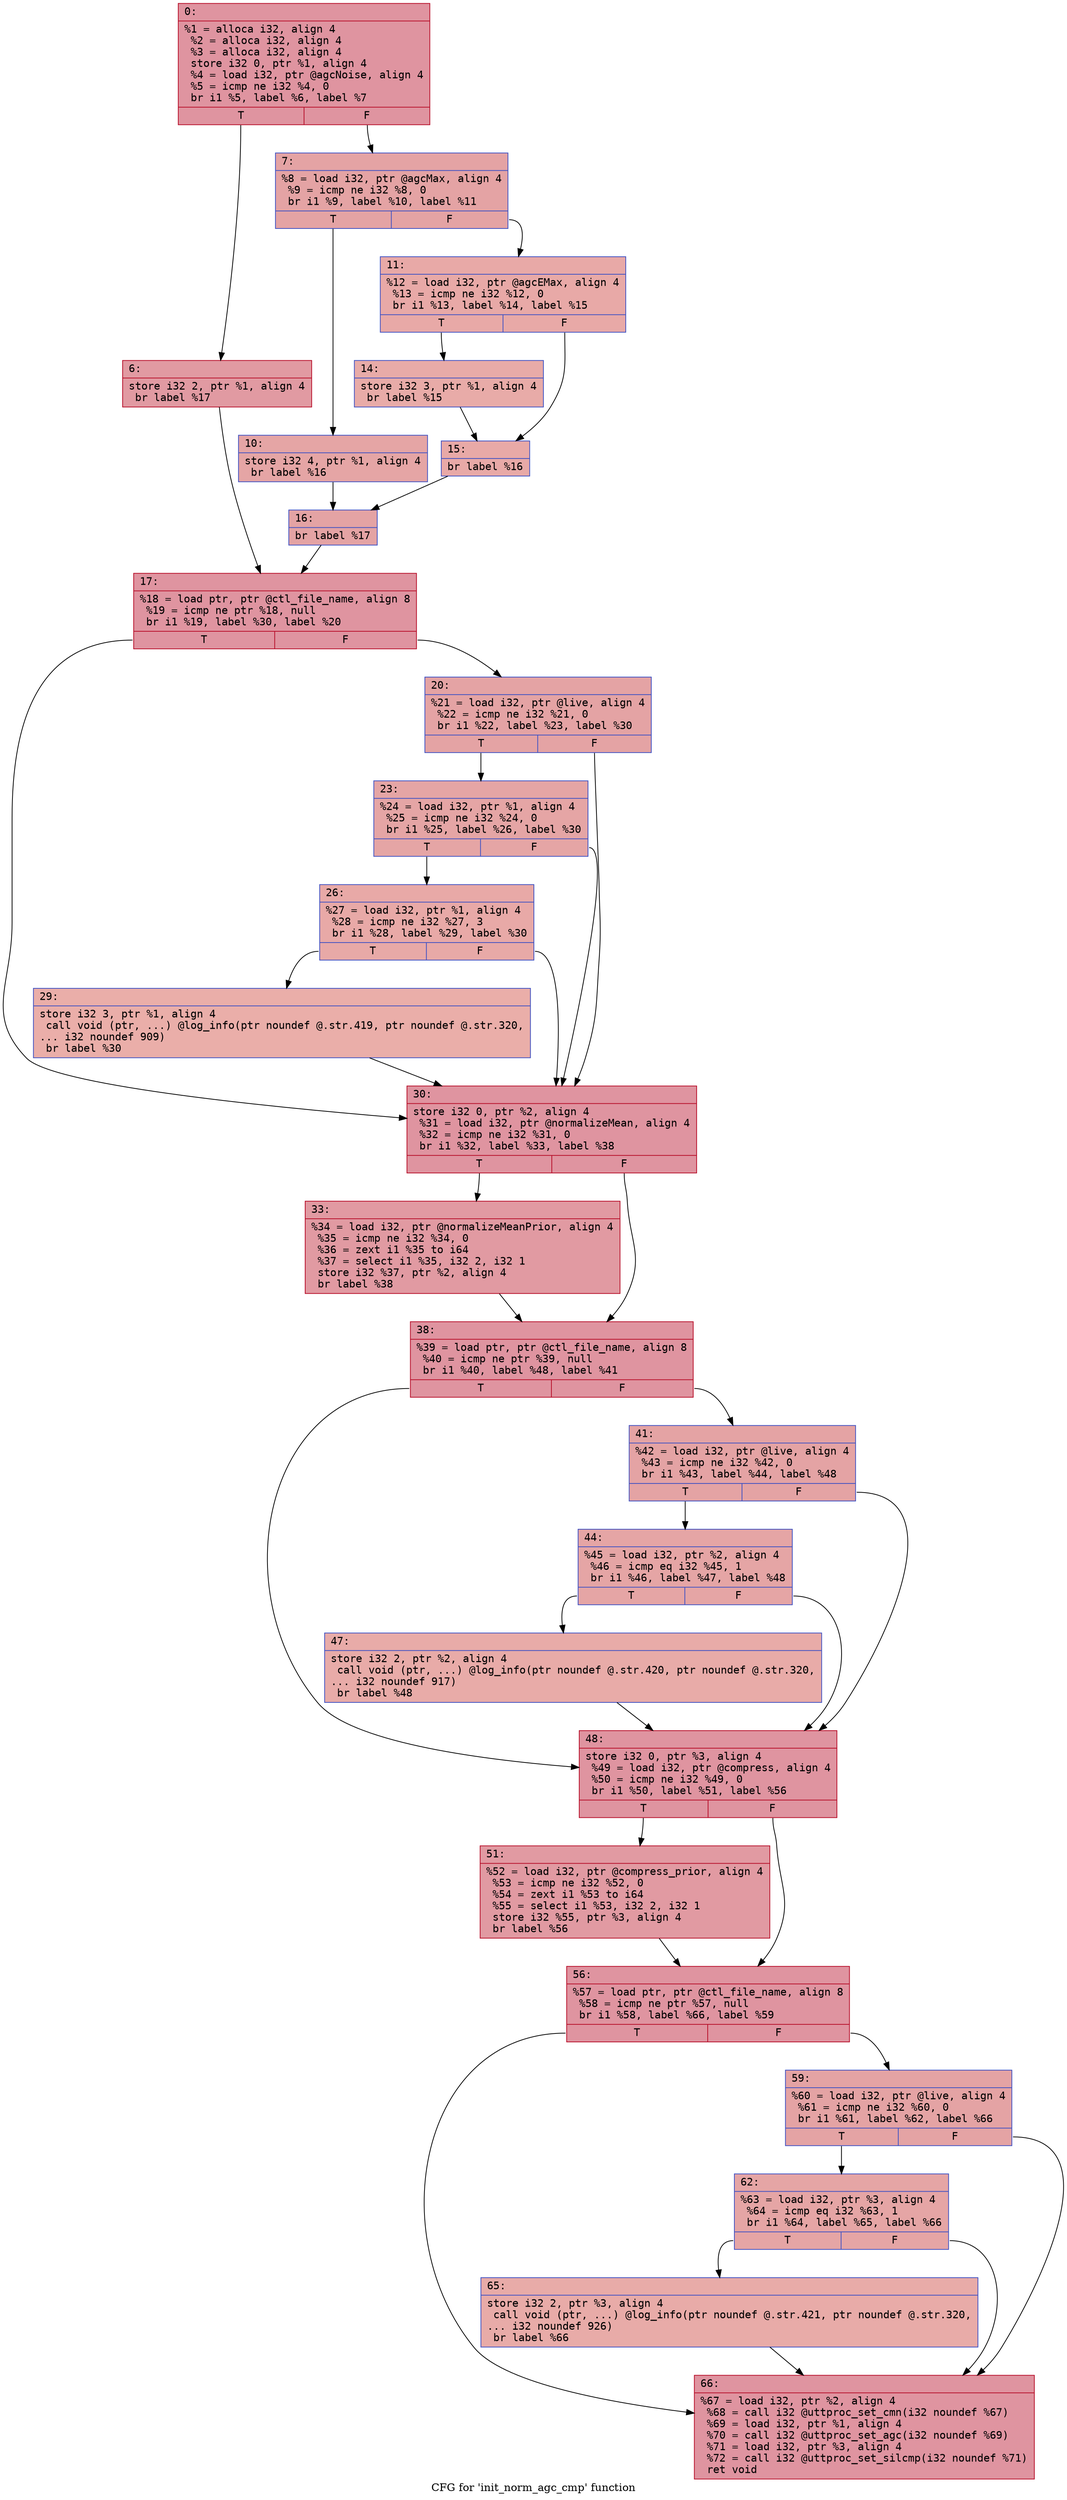 digraph "CFG for 'init_norm_agc_cmp' function" {
	label="CFG for 'init_norm_agc_cmp' function";

	Node0x6000031e4d20 [shape=record,color="#b70d28ff", style=filled, fillcolor="#b70d2870" fontname="Courier",label="{0:\l|  %1 = alloca i32, align 4\l  %2 = alloca i32, align 4\l  %3 = alloca i32, align 4\l  store i32 0, ptr %1, align 4\l  %4 = load i32, ptr @agcNoise, align 4\l  %5 = icmp ne i32 %4, 0\l  br i1 %5, label %6, label %7\l|{<s0>T|<s1>F}}"];
	Node0x6000031e4d20:s0 -> Node0x6000031e4d70[tooltip="0 -> 6\nProbability 62.50%" ];
	Node0x6000031e4d20:s1 -> Node0x6000031e4dc0[tooltip="0 -> 7\nProbability 37.50%" ];
	Node0x6000031e4d70 [shape=record,color="#b70d28ff", style=filled, fillcolor="#bb1b2c70" fontname="Courier",label="{6:\l|  store i32 2, ptr %1, align 4\l  br label %17\l}"];
	Node0x6000031e4d70 -> Node0x6000031e4fa0[tooltip="6 -> 17\nProbability 100.00%" ];
	Node0x6000031e4dc0 [shape=record,color="#3d50c3ff", style=filled, fillcolor="#c32e3170" fontname="Courier",label="{7:\l|  %8 = load i32, ptr @agcMax, align 4\l  %9 = icmp ne i32 %8, 0\l  br i1 %9, label %10, label %11\l|{<s0>T|<s1>F}}"];
	Node0x6000031e4dc0:s0 -> Node0x6000031e4e10[tooltip="7 -> 10\nProbability 62.50%" ];
	Node0x6000031e4dc0:s1 -> Node0x6000031e4e60[tooltip="7 -> 11\nProbability 37.50%" ];
	Node0x6000031e4e10 [shape=record,color="#3d50c3ff", style=filled, fillcolor="#c5333470" fontname="Courier",label="{10:\l|  store i32 4, ptr %1, align 4\l  br label %16\l}"];
	Node0x6000031e4e10 -> Node0x6000031e4f50[tooltip="10 -> 16\nProbability 100.00%" ];
	Node0x6000031e4e60 [shape=record,color="#3d50c3ff", style=filled, fillcolor="#ca3b3770" fontname="Courier",label="{11:\l|  %12 = load i32, ptr @agcEMax, align 4\l  %13 = icmp ne i32 %12, 0\l  br i1 %13, label %14, label %15\l|{<s0>T|<s1>F}}"];
	Node0x6000031e4e60:s0 -> Node0x6000031e4eb0[tooltip="11 -> 14\nProbability 62.50%" ];
	Node0x6000031e4e60:s1 -> Node0x6000031e4f00[tooltip="11 -> 15\nProbability 37.50%" ];
	Node0x6000031e4eb0 [shape=record,color="#3d50c3ff", style=filled, fillcolor="#cc403a70" fontname="Courier",label="{14:\l|  store i32 3, ptr %1, align 4\l  br label %15\l}"];
	Node0x6000031e4eb0 -> Node0x6000031e4f00[tooltip="14 -> 15\nProbability 100.00%" ];
	Node0x6000031e4f00 [shape=record,color="#3d50c3ff", style=filled, fillcolor="#ca3b3770" fontname="Courier",label="{15:\l|  br label %16\l}"];
	Node0x6000031e4f00 -> Node0x6000031e4f50[tooltip="15 -> 16\nProbability 100.00%" ];
	Node0x6000031e4f50 [shape=record,color="#3d50c3ff", style=filled, fillcolor="#c32e3170" fontname="Courier",label="{16:\l|  br label %17\l}"];
	Node0x6000031e4f50 -> Node0x6000031e4fa0[tooltip="16 -> 17\nProbability 100.00%" ];
	Node0x6000031e4fa0 [shape=record,color="#b70d28ff", style=filled, fillcolor="#b70d2870" fontname="Courier",label="{17:\l|  %18 = load ptr, ptr @ctl_file_name, align 8\l  %19 = icmp ne ptr %18, null\l  br i1 %19, label %30, label %20\l|{<s0>T|<s1>F}}"];
	Node0x6000031e4fa0:s0 -> Node0x6000031e5130[tooltip="17 -> 30\nProbability 62.50%" ];
	Node0x6000031e4fa0:s1 -> Node0x6000031e4ff0[tooltip="17 -> 20\nProbability 37.50%" ];
	Node0x6000031e4ff0 [shape=record,color="#3d50c3ff", style=filled, fillcolor="#c32e3170" fontname="Courier",label="{20:\l|  %21 = load i32, ptr @live, align 4\l  %22 = icmp ne i32 %21, 0\l  br i1 %22, label %23, label %30\l|{<s0>T|<s1>F}}"];
	Node0x6000031e4ff0:s0 -> Node0x6000031e5040[tooltip="20 -> 23\nProbability 62.50%" ];
	Node0x6000031e4ff0:s1 -> Node0x6000031e5130[tooltip="20 -> 30\nProbability 37.50%" ];
	Node0x6000031e5040 [shape=record,color="#3d50c3ff", style=filled, fillcolor="#c5333470" fontname="Courier",label="{23:\l|  %24 = load i32, ptr %1, align 4\l  %25 = icmp ne i32 %24, 0\l  br i1 %25, label %26, label %30\l|{<s0>T|<s1>F}}"];
	Node0x6000031e5040:s0 -> Node0x6000031e5090[tooltip="23 -> 26\nProbability 62.50%" ];
	Node0x6000031e5040:s1 -> Node0x6000031e5130[tooltip="23 -> 30\nProbability 37.50%" ];
	Node0x6000031e5090 [shape=record,color="#3d50c3ff", style=filled, fillcolor="#ca3b3770" fontname="Courier",label="{26:\l|  %27 = load i32, ptr %1, align 4\l  %28 = icmp ne i32 %27, 3\l  br i1 %28, label %29, label %30\l|{<s0>T|<s1>F}}"];
	Node0x6000031e5090:s0 -> Node0x6000031e50e0[tooltip="26 -> 29\nProbability 50.00%" ];
	Node0x6000031e5090:s1 -> Node0x6000031e5130[tooltip="26 -> 30\nProbability 50.00%" ];
	Node0x6000031e50e0 [shape=record,color="#3d50c3ff", style=filled, fillcolor="#d0473d70" fontname="Courier",label="{29:\l|  store i32 3, ptr %1, align 4\l  call void (ptr, ...) @log_info(ptr noundef @.str.419, ptr noundef @.str.320,\l... i32 noundef 909)\l  br label %30\l}"];
	Node0x6000031e50e0 -> Node0x6000031e5130[tooltip="29 -> 30\nProbability 100.00%" ];
	Node0x6000031e5130 [shape=record,color="#b70d28ff", style=filled, fillcolor="#b70d2870" fontname="Courier",label="{30:\l|  store i32 0, ptr %2, align 4\l  %31 = load i32, ptr @normalizeMean, align 4\l  %32 = icmp ne i32 %31, 0\l  br i1 %32, label %33, label %38\l|{<s0>T|<s1>F}}"];
	Node0x6000031e5130:s0 -> Node0x6000031e5180[tooltip="30 -> 33\nProbability 62.50%" ];
	Node0x6000031e5130:s1 -> Node0x6000031e51d0[tooltip="30 -> 38\nProbability 37.50%" ];
	Node0x6000031e5180 [shape=record,color="#b70d28ff", style=filled, fillcolor="#bb1b2c70" fontname="Courier",label="{33:\l|  %34 = load i32, ptr @normalizeMeanPrior, align 4\l  %35 = icmp ne i32 %34, 0\l  %36 = zext i1 %35 to i64\l  %37 = select i1 %35, i32 2, i32 1\l  store i32 %37, ptr %2, align 4\l  br label %38\l}"];
	Node0x6000031e5180 -> Node0x6000031e51d0[tooltip="33 -> 38\nProbability 100.00%" ];
	Node0x6000031e51d0 [shape=record,color="#b70d28ff", style=filled, fillcolor="#b70d2870" fontname="Courier",label="{38:\l|  %39 = load ptr, ptr @ctl_file_name, align 8\l  %40 = icmp ne ptr %39, null\l  br i1 %40, label %48, label %41\l|{<s0>T|<s1>F}}"];
	Node0x6000031e51d0:s0 -> Node0x6000031e5310[tooltip="38 -> 48\nProbability 62.50%" ];
	Node0x6000031e51d0:s1 -> Node0x6000031e5220[tooltip="38 -> 41\nProbability 37.50%" ];
	Node0x6000031e5220 [shape=record,color="#3d50c3ff", style=filled, fillcolor="#c32e3170" fontname="Courier",label="{41:\l|  %42 = load i32, ptr @live, align 4\l  %43 = icmp ne i32 %42, 0\l  br i1 %43, label %44, label %48\l|{<s0>T|<s1>F}}"];
	Node0x6000031e5220:s0 -> Node0x6000031e5270[tooltip="41 -> 44\nProbability 62.50%" ];
	Node0x6000031e5220:s1 -> Node0x6000031e5310[tooltip="41 -> 48\nProbability 37.50%" ];
	Node0x6000031e5270 [shape=record,color="#3d50c3ff", style=filled, fillcolor="#c5333470" fontname="Courier",label="{44:\l|  %45 = load i32, ptr %2, align 4\l  %46 = icmp eq i32 %45, 1\l  br i1 %46, label %47, label %48\l|{<s0>T|<s1>F}}"];
	Node0x6000031e5270:s0 -> Node0x6000031e52c0[tooltip="44 -> 47\nProbability 50.00%" ];
	Node0x6000031e5270:s1 -> Node0x6000031e5310[tooltip="44 -> 48\nProbability 50.00%" ];
	Node0x6000031e52c0 [shape=record,color="#3d50c3ff", style=filled, fillcolor="#cc403a70" fontname="Courier",label="{47:\l|  store i32 2, ptr %2, align 4\l  call void (ptr, ...) @log_info(ptr noundef @.str.420, ptr noundef @.str.320,\l... i32 noundef 917)\l  br label %48\l}"];
	Node0x6000031e52c0 -> Node0x6000031e5310[tooltip="47 -> 48\nProbability 100.00%" ];
	Node0x6000031e5310 [shape=record,color="#b70d28ff", style=filled, fillcolor="#b70d2870" fontname="Courier",label="{48:\l|  store i32 0, ptr %3, align 4\l  %49 = load i32, ptr @compress, align 4\l  %50 = icmp ne i32 %49, 0\l  br i1 %50, label %51, label %56\l|{<s0>T|<s1>F}}"];
	Node0x6000031e5310:s0 -> Node0x6000031e5360[tooltip="48 -> 51\nProbability 62.50%" ];
	Node0x6000031e5310:s1 -> Node0x6000031e53b0[tooltip="48 -> 56\nProbability 37.50%" ];
	Node0x6000031e5360 [shape=record,color="#b70d28ff", style=filled, fillcolor="#bb1b2c70" fontname="Courier",label="{51:\l|  %52 = load i32, ptr @compress_prior, align 4\l  %53 = icmp ne i32 %52, 0\l  %54 = zext i1 %53 to i64\l  %55 = select i1 %53, i32 2, i32 1\l  store i32 %55, ptr %3, align 4\l  br label %56\l}"];
	Node0x6000031e5360 -> Node0x6000031e53b0[tooltip="51 -> 56\nProbability 100.00%" ];
	Node0x6000031e53b0 [shape=record,color="#b70d28ff", style=filled, fillcolor="#b70d2870" fontname="Courier",label="{56:\l|  %57 = load ptr, ptr @ctl_file_name, align 8\l  %58 = icmp ne ptr %57, null\l  br i1 %58, label %66, label %59\l|{<s0>T|<s1>F}}"];
	Node0x6000031e53b0:s0 -> Node0x6000031e54f0[tooltip="56 -> 66\nProbability 62.50%" ];
	Node0x6000031e53b0:s1 -> Node0x6000031e5400[tooltip="56 -> 59\nProbability 37.50%" ];
	Node0x6000031e5400 [shape=record,color="#3d50c3ff", style=filled, fillcolor="#c32e3170" fontname="Courier",label="{59:\l|  %60 = load i32, ptr @live, align 4\l  %61 = icmp ne i32 %60, 0\l  br i1 %61, label %62, label %66\l|{<s0>T|<s1>F}}"];
	Node0x6000031e5400:s0 -> Node0x6000031e5450[tooltip="59 -> 62\nProbability 62.50%" ];
	Node0x6000031e5400:s1 -> Node0x6000031e54f0[tooltip="59 -> 66\nProbability 37.50%" ];
	Node0x6000031e5450 [shape=record,color="#3d50c3ff", style=filled, fillcolor="#c5333470" fontname="Courier",label="{62:\l|  %63 = load i32, ptr %3, align 4\l  %64 = icmp eq i32 %63, 1\l  br i1 %64, label %65, label %66\l|{<s0>T|<s1>F}}"];
	Node0x6000031e5450:s0 -> Node0x6000031e54a0[tooltip="62 -> 65\nProbability 50.00%" ];
	Node0x6000031e5450:s1 -> Node0x6000031e54f0[tooltip="62 -> 66\nProbability 50.00%" ];
	Node0x6000031e54a0 [shape=record,color="#3d50c3ff", style=filled, fillcolor="#cc403a70" fontname="Courier",label="{65:\l|  store i32 2, ptr %3, align 4\l  call void (ptr, ...) @log_info(ptr noundef @.str.421, ptr noundef @.str.320,\l... i32 noundef 926)\l  br label %66\l}"];
	Node0x6000031e54a0 -> Node0x6000031e54f0[tooltip="65 -> 66\nProbability 100.00%" ];
	Node0x6000031e54f0 [shape=record,color="#b70d28ff", style=filled, fillcolor="#b70d2870" fontname="Courier",label="{66:\l|  %67 = load i32, ptr %2, align 4\l  %68 = call i32 @uttproc_set_cmn(i32 noundef %67)\l  %69 = load i32, ptr %1, align 4\l  %70 = call i32 @uttproc_set_agc(i32 noundef %69)\l  %71 = load i32, ptr %3, align 4\l  %72 = call i32 @uttproc_set_silcmp(i32 noundef %71)\l  ret void\l}"];
}
